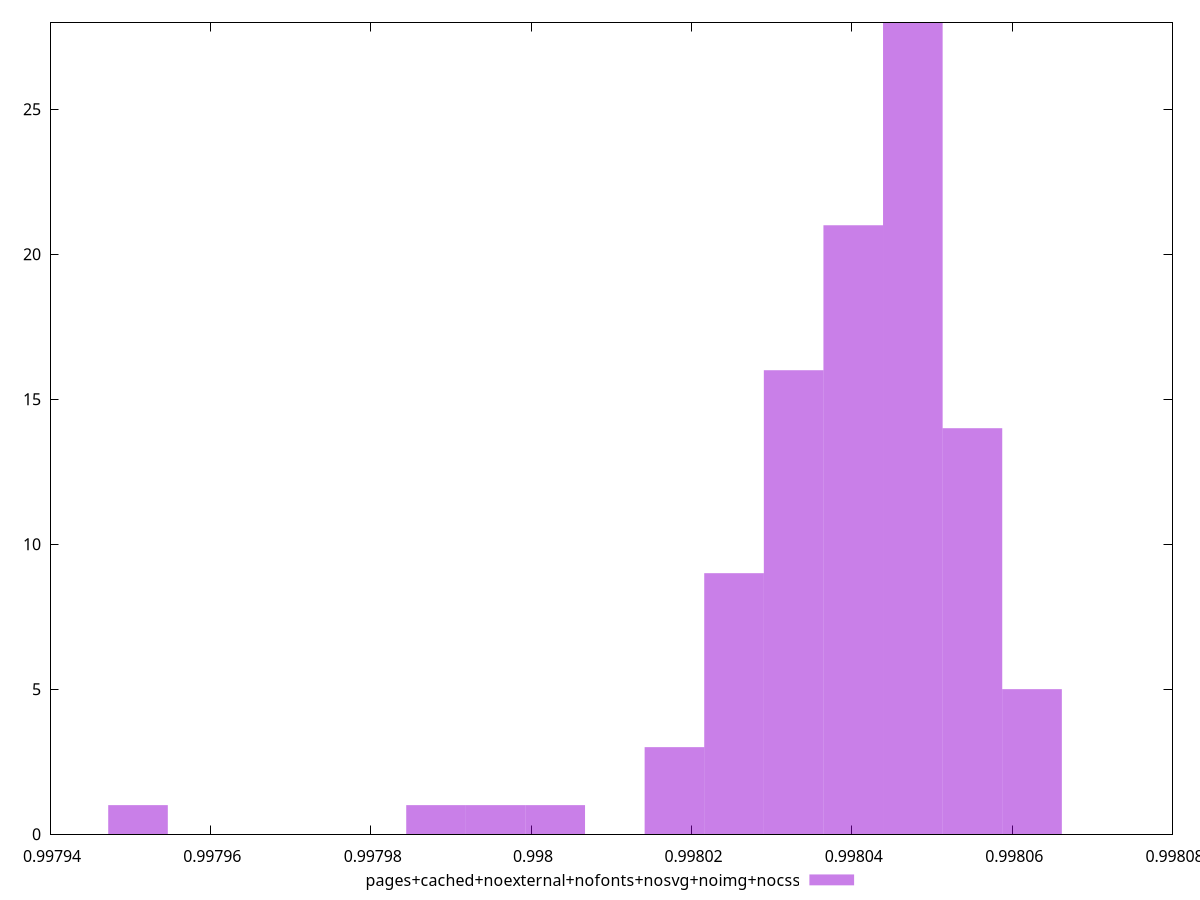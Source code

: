 $_pagesCachedNoexternalNofontsNosvgNoimgNocss <<EOF
0.9980476144299133 28
0.9980401807923385 21
0.9980253135171889 9
0.998055048067488 14
0.9980327471547636 16
0.9980030126044644 1
0.9979881453293149 1
0.9979509771414409 1
0.9980624817050628 5
0.9980178798796141 3
0.9979955789668897 1
EOF
set key outside below
set terminal pngcairo
set output "report_00004_2020-11-02T20-21-41.718Z/interactive/pages+cached+noexternal+nofonts+nosvg+noimg+nocss//hist.png"
set yrange [0:28]
set boxwidth 0.0000074336375747976945
set style fill transparent solid 0.5 noborder
plot $_pagesCachedNoexternalNofontsNosvgNoimgNocss title "pages+cached+noexternal+nofonts+nosvg+noimg+nocss" with boxes ,